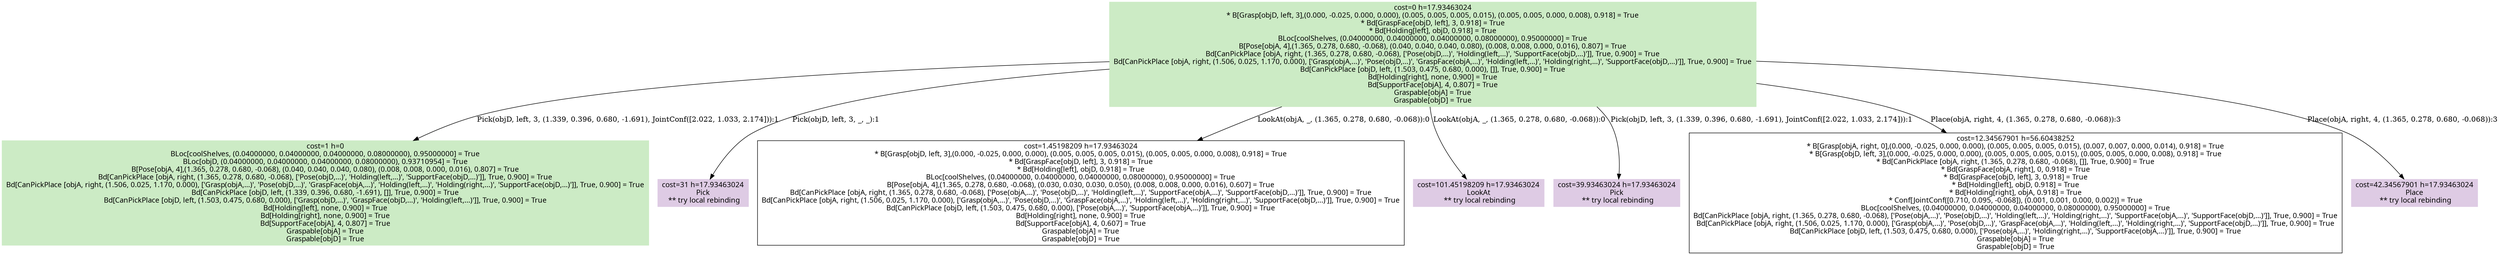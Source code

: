 digraph G {
    ordering=out;
    node [fontname=HelveticaBold];
    "3111" [shape=box, style=filled, colorscheme=pastel16, color=2, label="cost=0 h=17.93463024\n* B[Grasp[objD, left, 3],(0.000, -0.025, 0.000, 0.000), (0.005, 0.005, 0.005, 0.015), (0.005, 0.005, 0.000, 0.008), 0.918] = True\n* Bd[GraspFace[objD, left], 3, 0.918] = True\n* Bd[Holding[left], objD, 0.918] = True\nBLoc[coolShelves, (0.04000000, 0.04000000, 0.04000000, 0.08000000), 0.95000000] = True\nB[Pose[objA, 4],(1.365, 0.278, 0.680, -0.068), (0.040, 0.040, 0.040, 0.080), (0.008, 0.008, 0.000, 0.016), 0.807] = True\nBd[CanPickPlace [objA, right, (1.365, 0.278, 0.680, -0.068), ['Pose(objD,...)', 'Holding(left,...)', 'SupportFace(objD,...)']], True, 0.900] = True\nBd[CanPickPlace [objA, right, (1.506, 0.025, 1.170, 0.000), ['Grasp(objA,...)', 'Pose(objD,...)', 'GraspFace(objA,...)', 'Holding(left,...)', 'Holding(right,...)', 'SupportFace(objD,...)']], True, 0.900] = True\nBd[CanPickPlace [objD, left, (1.503, 0.475, 0.680, 0.000), []], True, 0.900] = True\nBd[Holding[right], none, 0.900] = True\nBd[SupportFace[objA], 4, 0.807] = True\nGraspable[objA] = True\nGraspable[objD] = True\n"];
    "3111" [shape=box, label="cost=0 h=17.93463024\n* B[Grasp[objD, left, 3],(0.000, -0.025, 0.000, 0.000), (0.005, 0.005, 0.005, 0.015), (0.005, 0.005, 0.000, 0.008), 0.918] = True\n* Bd[GraspFace[objD, left], 3, 0.918] = True\n* Bd[Holding[left], objD, 0.918] = True\nBLoc[coolShelves, (0.04000000, 0.04000000, 0.04000000, 0.08000000), 0.95000000] = True\nB[Pose[objA, 4],(1.365, 0.278, 0.680, -0.068), (0.040, 0.040, 0.040, 0.080), (0.008, 0.008, 0.000, 0.016), 0.807] = True\nBd[CanPickPlace [objA, right, (1.365, 0.278, 0.680, -0.068), ['Pose(objD,...)', 'Holding(left,...)', 'SupportFace(objD,...)']], True, 0.900] = True\nBd[CanPickPlace [objA, right, (1.506, 0.025, 1.170, 0.000), ['Grasp(objA,...)', 'Pose(objD,...)', 'GraspFace(objA,...)', 'Holding(left,...)', 'Holding(right,...)', 'SupportFace(objD,...)']], True, 0.900] = True\nBd[CanPickPlace [objD, left, (1.503, 0.475, 0.680, 0.000), []], True, 0.900] = True\nBd[Holding[right], none, 0.900] = True\nBd[SupportFace[objA], 4, 0.807] = True\nGraspable[objA] = True\nGraspable[objD] = True\n"];
    "3118" [shape=box, label="cost=1 h=0\nBLoc[coolShelves, (0.04000000, 0.04000000, 0.04000000, 0.08000000), 0.95000000] = True\nBLoc[objD, (0.04000000, 0.04000000, 0.04000000, 0.08000000), 0.93710954] = True\nB[Pose[objA, 4],(1.365, 0.278, 0.680, -0.068), (0.040, 0.040, 0.040, 0.080), (0.008, 0.008, 0.000, 0.016), 0.807] = True\nBd[CanPickPlace [objA, right, (1.365, 0.278, 0.680, -0.068), ['Pose(objD,...)', 'Holding(left,...)', 'SupportFace(objD,...)']], True, 0.900] = True\nBd[CanPickPlace [objA, right, (1.506, 0.025, 1.170, 0.000), ['Grasp(objA,...)', 'Pose(objD,...)', 'GraspFace(objA,...)', 'Holding(left,...)', 'Holding(right,...)', 'SupportFace(objD,...)']], True, 0.900] = True\nBd[CanPickPlace [objD, left, (1.339, 0.396, 0.680, -1.691), []], True, 0.900] = True\nBd[CanPickPlace [objD, left, (1.503, 0.475, 0.680, 0.000), ['Grasp(objD,...)', 'GraspFace(objD,...)', 'Holding(left,...)']], True, 0.900] = True\nBd[Holding[left], none, 0.900] = True\nBd[Holding[right], none, 0.900] = True\nBd[SupportFace[objA], 4, 0.807] = True\nGraspable[objA] = True\nGraspable[objD] = True\n"];
    "3111" -> "3118"[label="Pick(objD, left, 3, (1.339, 0.396, 0.680, -1.691), JointConf([2.022, 1.033, 2.174])):1"];
    "3111" [shape=box, label="cost=0 h=17.93463024\n* B[Grasp[objD, left, 3],(0.000, -0.025, 0.000, 0.000), (0.005, 0.005, 0.005, 0.015), (0.005, 0.005, 0.000, 0.008), 0.918] = True\n* Bd[GraspFace[objD, left], 3, 0.918] = True\n* Bd[Holding[left], objD, 0.918] = True\nBLoc[coolShelves, (0.04000000, 0.04000000, 0.04000000, 0.08000000), 0.95000000] = True\nB[Pose[objA, 4],(1.365, 0.278, 0.680, -0.068), (0.040, 0.040, 0.040, 0.080), (0.008, 0.008, 0.000, 0.016), 0.807] = True\nBd[CanPickPlace [objA, right, (1.365, 0.278, 0.680, -0.068), ['Pose(objD,...)', 'Holding(left,...)', 'SupportFace(objD,...)']], True, 0.900] = True\nBd[CanPickPlace [objA, right, (1.506, 0.025, 1.170, 0.000), ['Grasp(objA,...)', 'Pose(objD,...)', 'GraspFace(objA,...)', 'Holding(left,...)', 'Holding(right,...)', 'SupportFace(objD,...)']], True, 0.900] = True\nBd[CanPickPlace [objD, left, (1.503, 0.475, 0.680, 0.000), []], True, 0.900] = True\nBd[Holding[right], none, 0.900] = True\nBd[SupportFace[objA], 4, 0.807] = True\nGraspable[objA] = True\nGraspable[objD] = True\n"];
    "3125" [shape=box, style=filled, colorscheme=pastel16, color=4, label="cost=31 h=17.93463024\nPick\n ** try local rebinding"];
    "3111" -> "3125"[label="Pick(objD, left, 3, _, _):1"];
    "3111" [shape=box, label="cost=0 h=17.93463024\n* B[Grasp[objD, left, 3],(0.000, -0.025, 0.000, 0.000), (0.005, 0.005, 0.005, 0.015), (0.005, 0.005, 0.000, 0.008), 0.918] = True\n* Bd[GraspFace[objD, left], 3, 0.918] = True\n* Bd[Holding[left], objD, 0.918] = True\nBLoc[coolShelves, (0.04000000, 0.04000000, 0.04000000, 0.08000000), 0.95000000] = True\nB[Pose[objA, 4],(1.365, 0.278, 0.680, -0.068), (0.040, 0.040, 0.040, 0.080), (0.008, 0.008, 0.000, 0.016), 0.807] = True\nBd[CanPickPlace [objA, right, (1.365, 0.278, 0.680, -0.068), ['Pose(objD,...)', 'Holding(left,...)', 'SupportFace(objD,...)']], True, 0.900] = True\nBd[CanPickPlace [objA, right, (1.506, 0.025, 1.170, 0.000), ['Grasp(objA,...)', 'Pose(objD,...)', 'GraspFace(objA,...)', 'Holding(left,...)', 'Holding(right,...)', 'SupportFace(objD,...)']], True, 0.900] = True\nBd[CanPickPlace [objD, left, (1.503, 0.475, 0.680, 0.000), []], True, 0.900] = True\nBd[Holding[right], none, 0.900] = True\nBd[SupportFace[objA], 4, 0.807] = True\nGraspable[objA] = True\nGraspable[objD] = True\n"];
    "3126" [shape=box, label="cost=1.45198209 h=17.93463024\n* B[Grasp[objD, left, 3],(0.000, -0.025, 0.000, 0.000), (0.005, 0.005, 0.005, 0.015), (0.005, 0.005, 0.000, 0.008), 0.918] = True\n* Bd[GraspFace[objD, left], 3, 0.918] = True\n* Bd[Holding[left], objD, 0.918] = True\nBLoc[coolShelves, (0.04000000, 0.04000000, 0.04000000, 0.08000000), 0.95000000] = True\nB[Pose[objA, 4],(1.365, 0.278, 0.680, -0.068), (0.030, 0.030, 0.030, 0.050), (0.008, 0.008, 0.000, 0.016), 0.607] = True\nBd[CanPickPlace [objA, right, (1.365, 0.278, 0.680, -0.068), ['Pose(objA,...)', 'Pose(objD,...)', 'Holding(left,...)', 'SupportFace(objA,...)', 'SupportFace(objD,...)']], True, 0.900] = True\nBd[CanPickPlace [objA, right, (1.506, 0.025, 1.170, 0.000), ['Grasp(objA,...)', 'Pose(objD,...)', 'GraspFace(objA,...)', 'Holding(left,...)', 'Holding(right,...)', 'SupportFace(objD,...)']], True, 0.900] = True\nBd[CanPickPlace [objD, left, (1.503, 0.475, 0.680, 0.000), ['Pose(objA,...)', 'SupportFace(objA,...)']], True, 0.900] = True\nBd[Holding[right], none, 0.900] = True\nBd[SupportFace[objA], 4, 0.607] = True\nGraspable[objA] = True\nGraspable[objD] = True\n"];
    "3111" -> "3126"[label="LookAt(objA, _, (1.365, 0.278, 0.680, -0.068)):0"];
    "3111" [shape=box, label="cost=0 h=17.93463024\n* B[Grasp[objD, left, 3],(0.000, -0.025, 0.000, 0.000), (0.005, 0.005, 0.005, 0.015), (0.005, 0.005, 0.000, 0.008), 0.918] = True\n* Bd[GraspFace[objD, left], 3, 0.918] = True\n* Bd[Holding[left], objD, 0.918] = True\nBLoc[coolShelves, (0.04000000, 0.04000000, 0.04000000, 0.08000000), 0.95000000] = True\nB[Pose[objA, 4],(1.365, 0.278, 0.680, -0.068), (0.040, 0.040, 0.040, 0.080), (0.008, 0.008, 0.000, 0.016), 0.807] = True\nBd[CanPickPlace [objA, right, (1.365, 0.278, 0.680, -0.068), ['Pose(objD,...)', 'Holding(left,...)', 'SupportFace(objD,...)']], True, 0.900] = True\nBd[CanPickPlace [objA, right, (1.506, 0.025, 1.170, 0.000), ['Grasp(objA,...)', 'Pose(objD,...)', 'GraspFace(objA,...)', 'Holding(left,...)', 'Holding(right,...)', 'SupportFace(objD,...)']], True, 0.900] = True\nBd[CanPickPlace [objD, left, (1.503, 0.475, 0.680, 0.000), []], True, 0.900] = True\nBd[Holding[right], none, 0.900] = True\nBd[SupportFace[objA], 4, 0.807] = True\nGraspable[objA] = True\nGraspable[objD] = True\n"];
    "3130" [shape=box, style=filled, colorscheme=pastel16, color=4, label="cost=101.45198209 h=17.93463024\nLookAt\n ** try local rebinding"];
    "3111" -> "3130"[label="LookAt(objA, _, (1.365, 0.278, 0.680, -0.068)):0"];
    "3111" [shape=box, label="cost=0 h=17.93463024\n* B[Grasp[objD, left, 3],(0.000, -0.025, 0.000, 0.000), (0.005, 0.005, 0.005, 0.015), (0.005, 0.005, 0.000, 0.008), 0.918] = True\n* Bd[GraspFace[objD, left], 3, 0.918] = True\n* Bd[Holding[left], objD, 0.918] = True\nBLoc[coolShelves, (0.04000000, 0.04000000, 0.04000000, 0.08000000), 0.95000000] = True\nB[Pose[objA, 4],(1.365, 0.278, 0.680, -0.068), (0.040, 0.040, 0.040, 0.080), (0.008, 0.008, 0.000, 0.016), 0.807] = True\nBd[CanPickPlace [objA, right, (1.365, 0.278, 0.680, -0.068), ['Pose(objD,...)', 'Holding(left,...)', 'SupportFace(objD,...)']], True, 0.900] = True\nBd[CanPickPlace [objA, right, (1.506, 0.025, 1.170, 0.000), ['Grasp(objA,...)', 'Pose(objD,...)', 'GraspFace(objA,...)', 'Holding(left,...)', 'Holding(right,...)', 'SupportFace(objD,...)']], True, 0.900] = True\nBd[CanPickPlace [objD, left, (1.503, 0.475, 0.680, 0.000), []], True, 0.900] = True\nBd[Holding[right], none, 0.900] = True\nBd[SupportFace[objA], 4, 0.807] = True\nGraspable[objA] = True\nGraspable[objD] = True\n"];
    "3138" [shape=box, style=filled, colorscheme=pastel16, color=4, label="cost=39.93463024 h=17.93463024\nPick\n ** try local rebinding"];
    "3111" -> "3138"[label="Pick(objD, left, 3, (1.339, 0.396, 0.680, -1.691), JointConf([2.022, 1.033, 2.174])):1"];
    "3111" [shape=box, label="cost=0 h=17.93463024\n* B[Grasp[objD, left, 3],(0.000, -0.025, 0.000, 0.000), (0.005, 0.005, 0.005, 0.015), (0.005, 0.005, 0.000, 0.008), 0.918] = True\n* Bd[GraspFace[objD, left], 3, 0.918] = True\n* Bd[Holding[left], objD, 0.918] = True\nBLoc[coolShelves, (0.04000000, 0.04000000, 0.04000000, 0.08000000), 0.95000000] = True\nB[Pose[objA, 4],(1.365, 0.278, 0.680, -0.068), (0.040, 0.040, 0.040, 0.080), (0.008, 0.008, 0.000, 0.016), 0.807] = True\nBd[CanPickPlace [objA, right, (1.365, 0.278, 0.680, -0.068), ['Pose(objD,...)', 'Holding(left,...)', 'SupportFace(objD,...)']], True, 0.900] = True\nBd[CanPickPlace [objA, right, (1.506, 0.025, 1.170, 0.000), ['Grasp(objA,...)', 'Pose(objD,...)', 'GraspFace(objA,...)', 'Holding(left,...)', 'Holding(right,...)', 'SupportFace(objD,...)']], True, 0.900] = True\nBd[CanPickPlace [objD, left, (1.503, 0.475, 0.680, 0.000), []], True, 0.900] = True\nBd[Holding[right], none, 0.900] = True\nBd[SupportFace[objA], 4, 0.807] = True\nGraspable[objA] = True\nGraspable[objD] = True\n"];
    "3139" [shape=box, label="cost=12.34567901 h=56.60438252\n* B[Grasp[objA, right, 0],(0.000, -0.025, 0.000, 0.000), (0.005, 0.005, 0.005, 0.015), (0.007, 0.007, 0.000, 0.014), 0.918] = True\n* B[Grasp[objD, left, 3],(0.000, -0.025, 0.000, 0.000), (0.005, 0.005, 0.005, 0.015), (0.005, 0.005, 0.000, 0.008), 0.918] = True\n* Bd[CanPickPlace [objA, right, (1.365, 0.278, 0.680, -0.068), []], True, 0.900] = True\n* Bd[GraspFace[objA, right], 0, 0.918] = True\n* Bd[GraspFace[objD, left], 3, 0.918] = True\n* Bd[Holding[left], objD, 0.918] = True\n* Bd[Holding[right], objA, 0.918] = True\n* Conf[JointConf([0.710, 0.095, -0.068]), (0.001, 0.001, 0.000, 0.002)] = True\nBLoc[coolShelves, (0.04000000, 0.04000000, 0.04000000, 0.08000000), 0.95000000] = True\nBd[CanPickPlace [objA, right, (1.365, 0.278, 0.680, -0.068), ['Pose(objA,...)', 'Pose(objD,...)', 'Holding(left,...)', 'Holding(right,...)', 'SupportFace(objA,...)', 'SupportFace(objD,...)']], True, 0.900] = True\nBd[CanPickPlace [objA, right, (1.506, 0.025, 1.170, 0.000), ['Grasp(objA,...)', 'Pose(objD,...)', 'GraspFace(objA,...)', 'Holding(left,...)', 'Holding(right,...)', 'SupportFace(objD,...)']], True, 0.900] = True\nBd[CanPickPlace [objD, left, (1.503, 0.475, 0.680, 0.000), ['Pose(objA,...)', 'Holding(right,...)', 'SupportFace(objA,...)']], True, 0.900] = True\nGraspable[objA] = True\nGraspable[objD] = True\n"];
    "3111" -> "3139"[label="Place(objA, right, 4, (1.365, 0.278, 0.680, -0.068)):3"];
    "3111" [shape=box, label="cost=0 h=17.93463024\n* B[Grasp[objD, left, 3],(0.000, -0.025, 0.000, 0.000), (0.005, 0.005, 0.005, 0.015), (0.005, 0.005, 0.000, 0.008), 0.918] = True\n* Bd[GraspFace[objD, left], 3, 0.918] = True\n* Bd[Holding[left], objD, 0.918] = True\nBLoc[coolShelves, (0.04000000, 0.04000000, 0.04000000, 0.08000000), 0.95000000] = True\nB[Pose[objA, 4],(1.365, 0.278, 0.680, -0.068), (0.040, 0.040, 0.040, 0.080), (0.008, 0.008, 0.000, 0.016), 0.807] = True\nBd[CanPickPlace [objA, right, (1.365, 0.278, 0.680, -0.068), ['Pose(objD,...)', 'Holding(left,...)', 'SupportFace(objD,...)']], True, 0.900] = True\nBd[CanPickPlace [objA, right, (1.506, 0.025, 1.170, 0.000), ['Grasp(objA,...)', 'Pose(objD,...)', 'GraspFace(objA,...)', 'Holding(left,...)', 'Holding(right,...)', 'SupportFace(objD,...)']], True, 0.900] = True\nBd[CanPickPlace [objD, left, (1.503, 0.475, 0.680, 0.000), []], True, 0.900] = True\nBd[Holding[right], none, 0.900] = True\nBd[SupportFace[objA], 4, 0.807] = True\nGraspable[objA] = True\nGraspable[objD] = True\n"];
    "3143" [shape=box, style=filled, colorscheme=pastel16, color=4, label="cost=42.34567901 h=17.93463024\nPlace\n ** try local rebinding"];
    "3111" -> "3143"[label="Place(objA, right, 4, (1.365, 0.278, 0.680, -0.068)):3"];
    "3118" [shape=box, style=filled, colorscheme=pastel16, color=2, label="cost=1 h=0\nBLoc[coolShelves, (0.04000000, 0.04000000, 0.04000000, 0.08000000), 0.95000000] = True\nBLoc[objD, (0.04000000, 0.04000000, 0.04000000, 0.08000000), 0.93710954] = True\nB[Pose[objA, 4],(1.365, 0.278, 0.680, -0.068), (0.040, 0.040, 0.040, 0.080), (0.008, 0.008, 0.000, 0.016), 0.807] = True\nBd[CanPickPlace [objA, right, (1.365, 0.278, 0.680, -0.068), ['Pose(objD,...)', 'Holding(left,...)', 'SupportFace(objD,...)']], True, 0.900] = True\nBd[CanPickPlace [objA, right, (1.506, 0.025, 1.170, 0.000), ['Grasp(objA,...)', 'Pose(objD,...)', 'GraspFace(objA,...)', 'Holding(left,...)', 'Holding(right,...)', 'SupportFace(objD,...)']], True, 0.900] = True\nBd[CanPickPlace [objD, left, (1.339, 0.396, 0.680, -1.691), []], True, 0.900] = True\nBd[CanPickPlace [objD, left, (1.503, 0.475, 0.680, 0.000), ['Grasp(objD,...)', 'GraspFace(objD,...)', 'Holding(left,...)']], True, 0.900] = True\nBd[Holding[left], none, 0.900] = True\nBd[Holding[right], none, 0.900] = True\nBd[SupportFace[objA], 4, 0.807] = True\nGraspable[objA] = True\nGraspable[objD] = True\n"];
    "3111" [shape=box, style=filled, colorscheme=pastel16,color=3];
    "3118" [shape=box, style=filled, colorscheme=pastel16,color=3];
}
